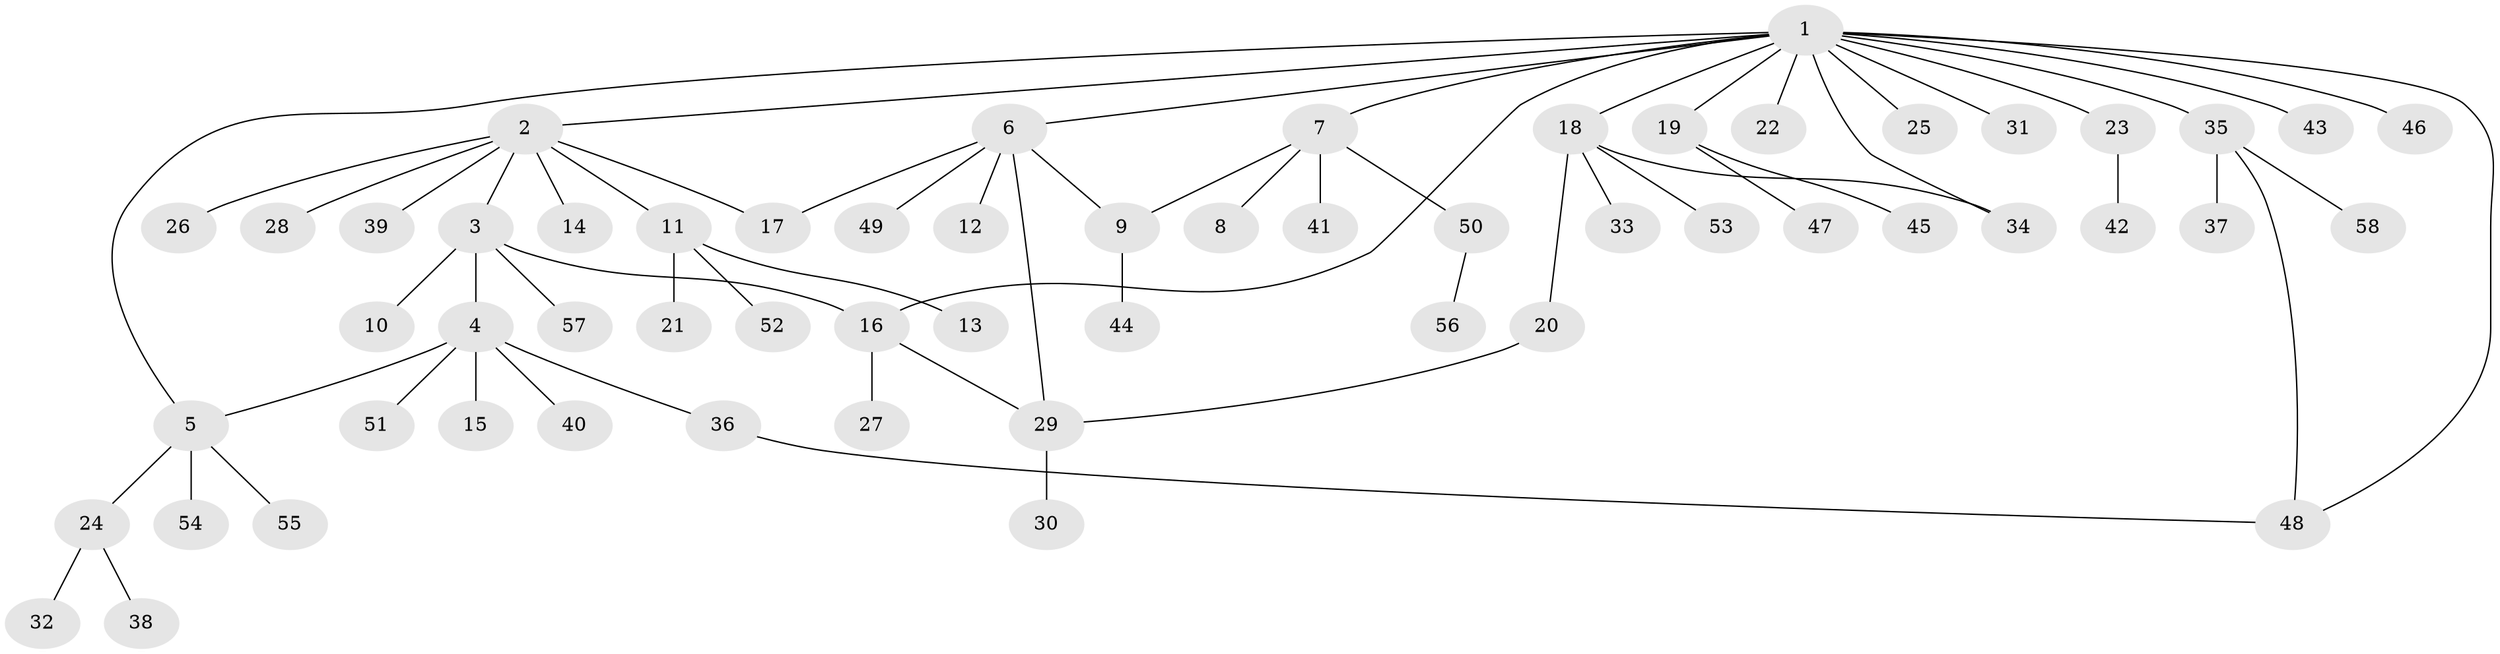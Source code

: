 // coarse degree distribution, {10: 0.05555555555555555, 4: 0.2222222222222222, 3: 0.2777777777777778, 2: 0.16666666666666666, 1: 0.2777777777777778}
// Generated by graph-tools (version 1.1) at 2025/50/03/04/25 22:50:14]
// undirected, 58 vertices, 66 edges
graph export_dot {
  node [color=gray90,style=filled];
  1;
  2;
  3;
  4;
  5;
  6;
  7;
  8;
  9;
  10;
  11;
  12;
  13;
  14;
  15;
  16;
  17;
  18;
  19;
  20;
  21;
  22;
  23;
  24;
  25;
  26;
  27;
  28;
  29;
  30;
  31;
  32;
  33;
  34;
  35;
  36;
  37;
  38;
  39;
  40;
  41;
  42;
  43;
  44;
  45;
  46;
  47;
  48;
  49;
  50;
  51;
  52;
  53;
  54;
  55;
  56;
  57;
  58;
  1 -- 2;
  1 -- 5;
  1 -- 6;
  1 -- 7;
  1 -- 16;
  1 -- 18;
  1 -- 19;
  1 -- 22;
  1 -- 23;
  1 -- 25;
  1 -- 31;
  1 -- 34;
  1 -- 35;
  1 -- 43;
  1 -- 46;
  1 -- 48;
  2 -- 3;
  2 -- 11;
  2 -- 14;
  2 -- 17;
  2 -- 26;
  2 -- 28;
  2 -- 39;
  3 -- 4;
  3 -- 10;
  3 -- 16;
  3 -- 57;
  4 -- 5;
  4 -- 15;
  4 -- 36;
  4 -- 40;
  4 -- 51;
  5 -- 24;
  5 -- 54;
  5 -- 55;
  6 -- 9;
  6 -- 12;
  6 -- 17;
  6 -- 29;
  6 -- 49;
  7 -- 8;
  7 -- 9;
  7 -- 41;
  7 -- 50;
  9 -- 44;
  11 -- 13;
  11 -- 21;
  11 -- 52;
  16 -- 27;
  16 -- 29;
  18 -- 20;
  18 -- 33;
  18 -- 34;
  18 -- 53;
  19 -- 45;
  19 -- 47;
  20 -- 29;
  23 -- 42;
  24 -- 32;
  24 -- 38;
  29 -- 30;
  35 -- 37;
  35 -- 48;
  35 -- 58;
  36 -- 48;
  50 -- 56;
}
